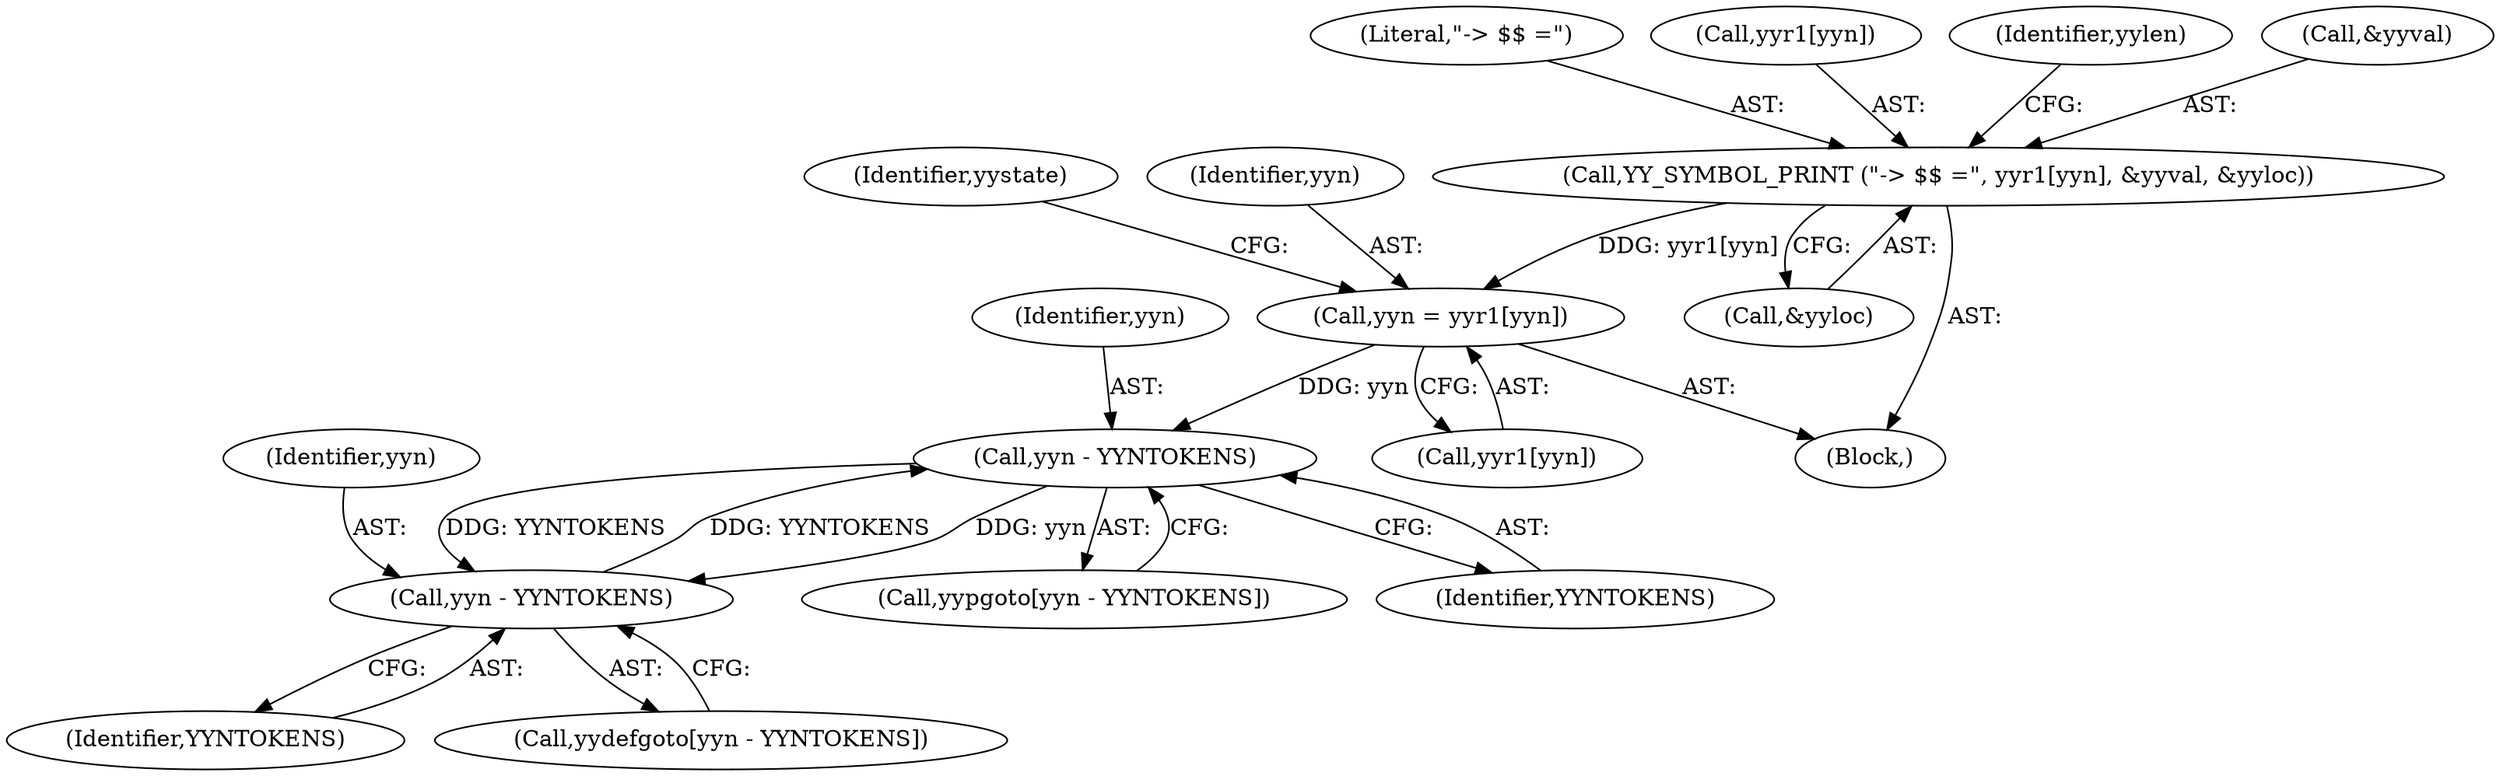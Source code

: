 digraph "0_yara_10e8bd3071677dd1fa76beeef4bc2fc427cea5e7_0@array" {
"1001342" [label="(Call,YY_SYMBOL_PRINT (\"-> $$ =\", yyr1[yyn], &yyval, &yyloc))"];
"1001364" [label="(Call,yyn = yyr1[yyn])"];
"1001374" [label="(Call,yyn - YYNTOKENS)"];
"1001404" [label="(Call,yyn - YYNTOKENS)"];
"1001343" [label="(Literal,\"-> $$ =\")"];
"1001372" [label="(Call,yypgoto[yyn - YYNTOKENS])"];
"1001344" [label="(Call,yyr1[yyn])"];
"1001376" [label="(Identifier,YYNTOKENS)"];
"1001406" [label="(Identifier,YYNTOKENS)"];
"1001370" [label="(Identifier,yystate)"];
"1001375" [label="(Identifier,yyn)"];
"1001342" [label="(Call,YY_SYMBOL_PRINT (\"-> $$ =\", yyr1[yyn], &yyval, &yyloc))"];
"1000197" [label="(Block,)"];
"1001364" [label="(Call,yyn = yyr1[yyn])"];
"1001365" [label="(Identifier,yyn)"];
"1001374" [label="(Call,yyn - YYNTOKENS)"];
"1001402" [label="(Call,yydefgoto[yyn - YYNTOKENS])"];
"1001405" [label="(Identifier,yyn)"];
"1001366" [label="(Call,yyr1[yyn])"];
"1001352" [label="(Identifier,yylen)"];
"1001347" [label="(Call,&yyval)"];
"1001349" [label="(Call,&yyloc)"];
"1001404" [label="(Call,yyn - YYNTOKENS)"];
"1001342" -> "1000197"  [label="AST: "];
"1001342" -> "1001349"  [label="CFG: "];
"1001343" -> "1001342"  [label="AST: "];
"1001344" -> "1001342"  [label="AST: "];
"1001347" -> "1001342"  [label="AST: "];
"1001349" -> "1001342"  [label="AST: "];
"1001352" -> "1001342"  [label="CFG: "];
"1001342" -> "1001364"  [label="DDG: yyr1[yyn]"];
"1001364" -> "1000197"  [label="AST: "];
"1001364" -> "1001366"  [label="CFG: "];
"1001365" -> "1001364"  [label="AST: "];
"1001366" -> "1001364"  [label="AST: "];
"1001370" -> "1001364"  [label="CFG: "];
"1001364" -> "1001374"  [label="DDG: yyn"];
"1001374" -> "1001372"  [label="AST: "];
"1001374" -> "1001376"  [label="CFG: "];
"1001375" -> "1001374"  [label="AST: "];
"1001376" -> "1001374"  [label="AST: "];
"1001372" -> "1001374"  [label="CFG: "];
"1001404" -> "1001374"  [label="DDG: YYNTOKENS"];
"1001374" -> "1001404"  [label="DDG: yyn"];
"1001374" -> "1001404"  [label="DDG: YYNTOKENS"];
"1001404" -> "1001402"  [label="AST: "];
"1001404" -> "1001406"  [label="CFG: "];
"1001405" -> "1001404"  [label="AST: "];
"1001406" -> "1001404"  [label="AST: "];
"1001402" -> "1001404"  [label="CFG: "];
}

